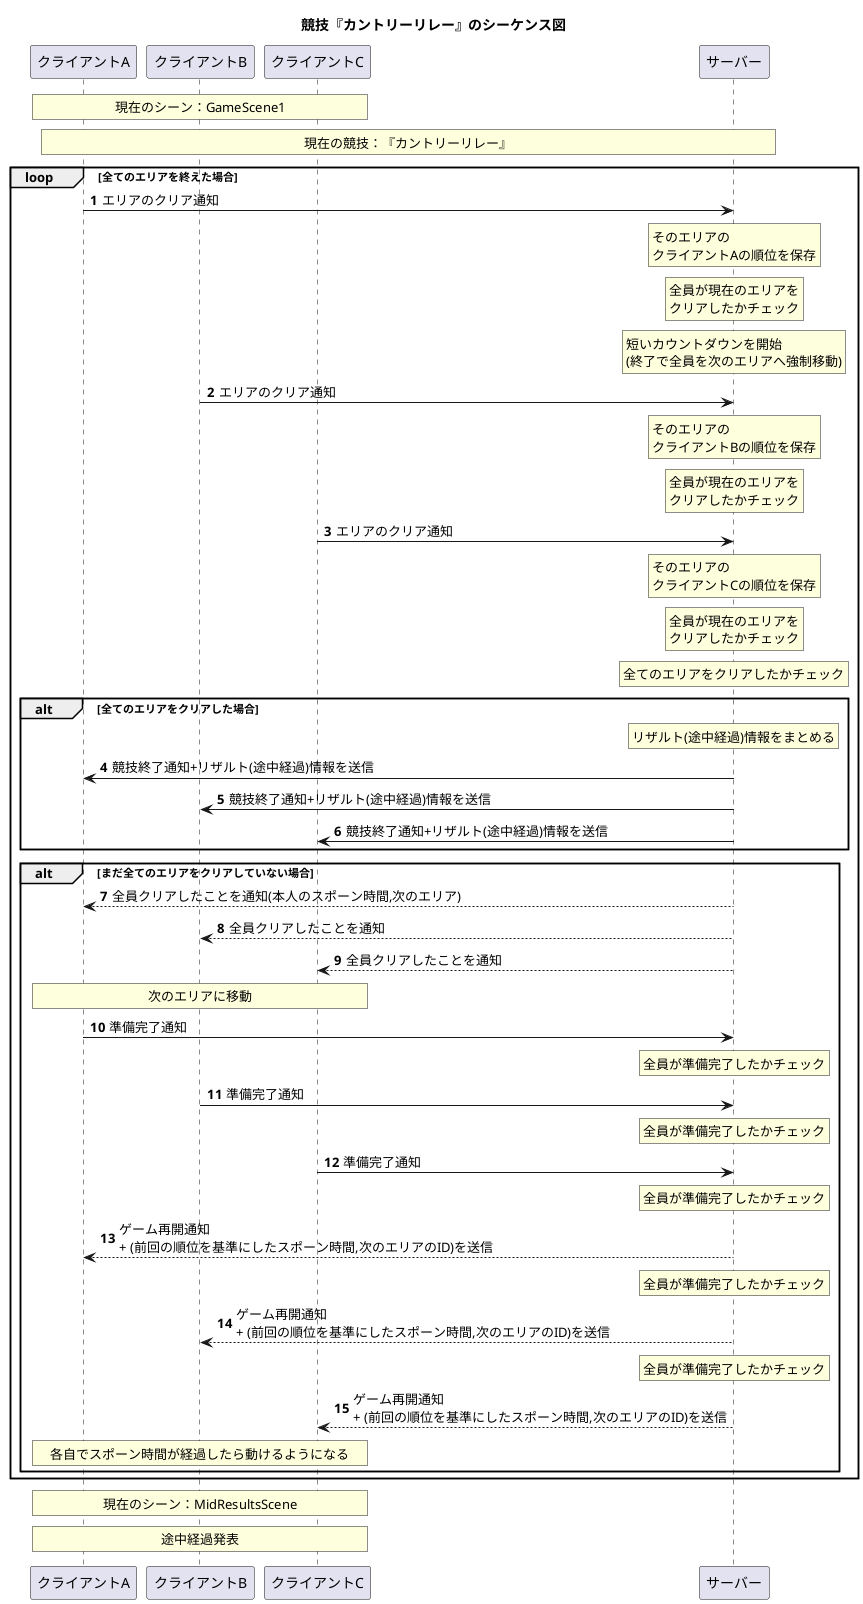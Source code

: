 @startuml
'https://plantuml.com/sequence-diagram


participant クライアントA
participant クライアントB
participant クライアントC
participant サーバー

autonumber
title 競技『カントリーリレー』のシーケンス図

rnote over クライアントA,クライアントC:現在のシーン：GameScene1
rnote over クライアントA,サーバー:現在の競技：『カントリーリレー』

loop 全てのエリアを終えた場合
クライアントA -> サーバー:エリアのクリア通知
rnote over サーバー:そのエリアの\nクライアントAの順位を保存
rnote over サーバー:全員が現在のエリアを\nクリアしたかチェック
rnote over サーバー:短いカウントダウンを開始\n(終了で全員を次のエリアへ強制移動)
クライアントB -> サーバー:エリアのクリア通知
rnote over サーバー:そのエリアの\nクライアントBの順位を保存
rnote over サーバー:全員が現在のエリアを\nクリアしたかチェック
クライアントC -> サーバー:エリアのクリア通知
rnote over サーバー:そのエリアの\nクライアントCの順位を保存
rnote over サーバー:全員が現在のエリアを\nクリアしたかチェック
rnote over サーバー:全てのエリアをクリアしたかチェック

alt 全てのエリアをクリアした場合
rnote over サーバー:リザルト(途中経過)情報をまとめる
クライアントA <- サーバー:競技終了通知+リザルト(途中経過)情報を送信
クライアントB <- サーバー:競技終了通知+リザルト(途中経過)情報を送信
クライアントC <- サーバー:競技終了通知+リザルト(途中経過)情報を送信
end

alt まだ全てのエリアをクリアしていない場合
クライアントA <-- サーバー:全員クリアしたことを通知(本人のスポーン時間,次のエリア)
クライアントB <-- サーバー:全員クリアしたことを通知
クライアントC <-- サーバー:全員クリアしたことを通知
rnote over クライアントA,クライアントC: 次のエリアに移動
クライアントA -> サーバー:準備完了通知
rnote over サーバー:全員が準備完了したかチェック
クライアントB -> サーバー:準備完了通知
rnote over サーバー:全員が準備完了したかチェック
クライアントC -> サーバー:準備完了通知
rnote over サーバー:全員が準備完了したかチェック
クライアントA <-- サーバー:ゲーム再開通知\n+ (前回の順位を基準にしたスポーン時間,次のエリアのID)を送信
rnote over サーバー:全員が準備完了したかチェック
クライアントB <-- サーバー:ゲーム再開通知\n+ (前回の順位を基準にしたスポーン時間,次のエリアのID)を送信
rnote over サーバー:全員が準備完了したかチェック
クライアントC <-- サーバー:ゲーム再開通知\n+ (前回の順位を基準にしたスポーン時間,次のエリアのID)を送信
rnote over クライアントA,クライアントC: 各自でスポーン時間が経過したら動けるようになる
end
end

rnote over クライアントA,クライアントC:現在のシーン：MidResultsScene
rnote over クライアントA,クライアントC:途中経過発表

@enduml クライアントA